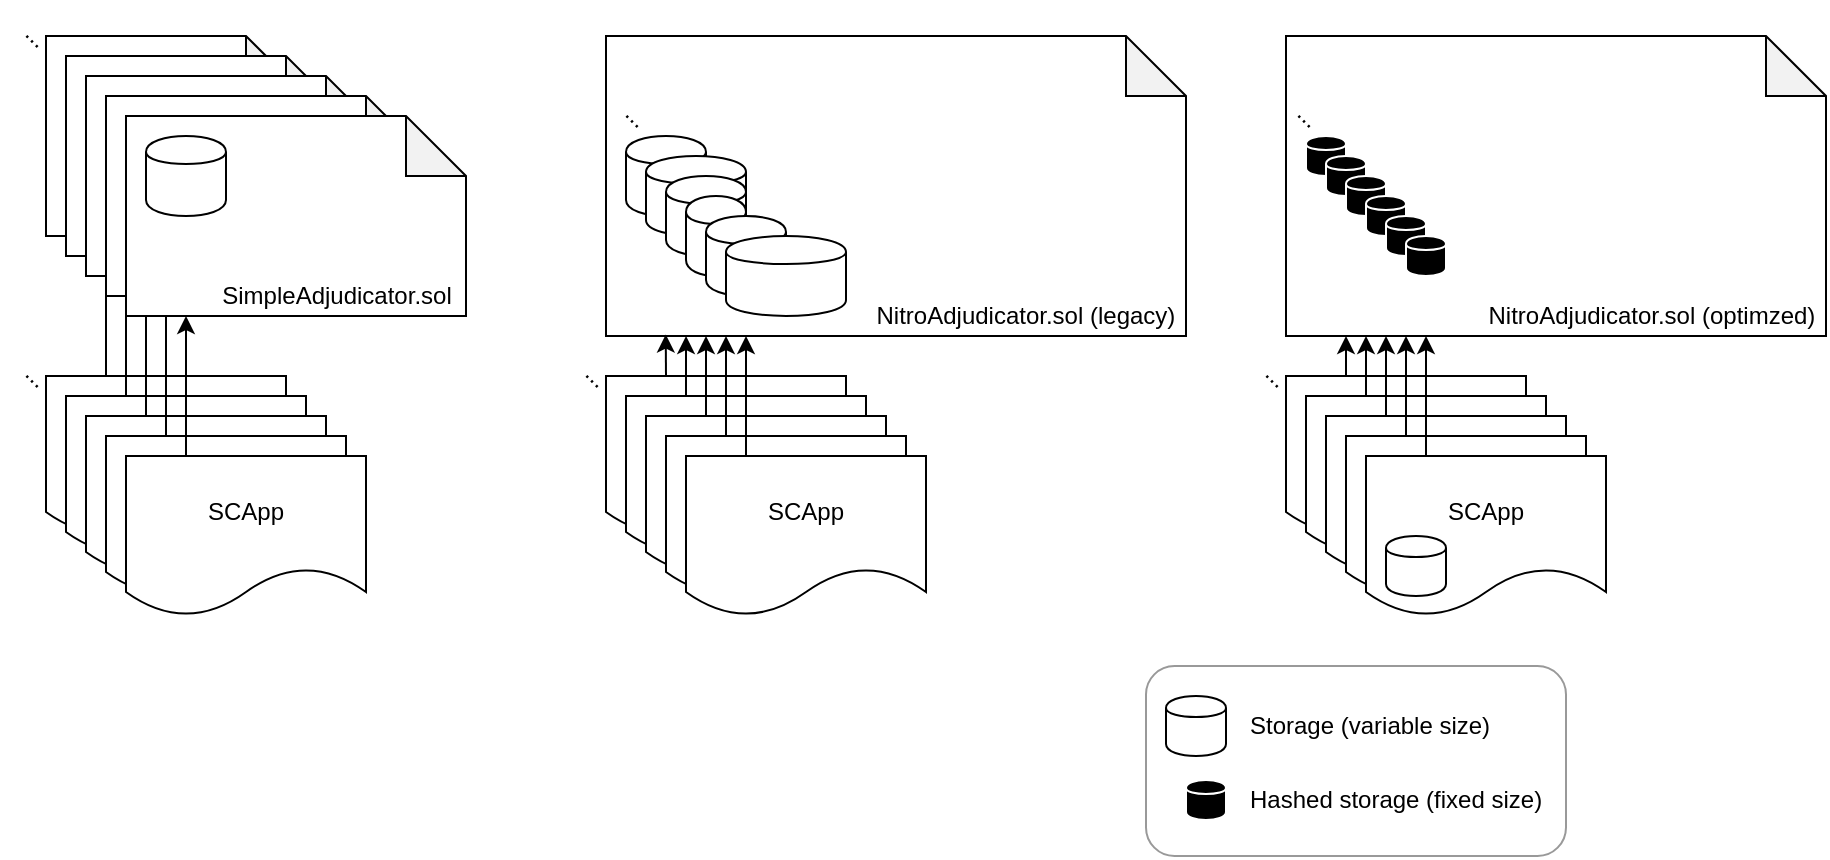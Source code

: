 <mxfile version="12.4.6" type="device"><diagram id="proBH_ECxrK8ScIWbPJa" name="Page-1"><mxGraphModel dx="3206" dy="1297" grid="1" gridSize="10" guides="1" tooltips="1" connect="1" arrows="1" fold="1" page="1" pageScale="1" pageWidth="1169" pageHeight="827" math="0" shadow="0"><root><mxCell id="0"/><mxCell id="1" parent="0"/><mxCell id="wkEUSmh4Drj9-xbI2eUJ-161" value="" style="rounded=1;whiteSpace=wrap;html=1;strokeColor=#999999;fillColor=#FFFFFF;align=left;" vertex="1" parent="1"><mxGeometry x="570" y="335" width="210" height="95" as="geometry"/></mxCell><mxCell id="wkEUSmh4Drj9-xbI2eUJ-144" value="&amp;nbsp;&lt;br&gt;&lt;br&gt;&lt;br&gt;&lt;br&gt;&lt;br&gt;&lt;br&gt;&lt;br&gt;&lt;br&gt;&lt;br&gt;NitroAdjudicator.sol (optimzed)&amp;nbsp;" style="shape=note;whiteSpace=wrap;html=1;backgroundOutline=1;darkOpacity=0.05;align=right;" vertex="1" parent="1"><mxGeometry x="640" y="20" width="270" height="150" as="geometry"/></mxCell><mxCell id="wkEUSmh4Drj9-xbI2eUJ-1" value="" style="shape=note;whiteSpace=wrap;html=1;backgroundOutline=1;darkOpacity=0.05;" vertex="1" parent="1"><mxGeometry x="20" y="20" width="130" height="100" as="geometry"/></mxCell><mxCell id="wkEUSmh4Drj9-xbI2eUJ-7" value="" style="shape=document;whiteSpace=wrap;html=1;boundedLbl=1;" vertex="1" parent="1"><mxGeometry x="20" y="190" width="120" height="80" as="geometry"/></mxCell><mxCell id="wkEUSmh4Drj9-xbI2eUJ-15" value="" style="endArrow=classic;html=1;entryX=0;entryY=1;entryDx=0;entryDy=0;entryPerimeter=0;" edge="1" parent="1"><mxGeometry width="50" height="50" relative="1" as="geometry"><mxPoint x="50" y="190" as="sourcePoint"/><mxPoint x="50" y="120" as="targetPoint"/></mxGeometry></mxCell><mxCell id="wkEUSmh4Drj9-xbI2eUJ-68" value="" style="shape=cylinder;whiteSpace=wrap;html=1;boundedLbl=1;backgroundOutline=1;" vertex="1" parent="1"><mxGeometry x="30" y="70" width="40" height="40" as="geometry"/></mxCell><mxCell id="wkEUSmh4Drj9-xbI2eUJ-69" value="" style="shape=cylinder;whiteSpace=wrap;html=1;boundedLbl=1;backgroundOutline=1;" vertex="1" parent="1"><mxGeometry x="40" y="200" width="20" height="30" as="geometry"/></mxCell><mxCell id="wkEUSmh4Drj9-xbI2eUJ-72" value="&lt;br&gt;&lt;br&gt;&lt;br&gt;&lt;br&gt;&lt;br&gt;&lt;br&gt;&lt;br&gt;&lt;br&gt;&lt;br&gt;NitroAdjudicator.sol (legacy)&amp;nbsp;" style="shape=note;whiteSpace=wrap;html=1;backgroundOutline=1;darkOpacity=0.05;align=right;" vertex="1" parent="1"><mxGeometry x="300" y="20" width="290" height="150" as="geometry"/></mxCell><mxCell id="wkEUSmh4Drj9-xbI2eUJ-73" value="" style="shape=document;whiteSpace=wrap;html=1;boundedLbl=1;" vertex="1" parent="1"><mxGeometry x="300" y="190" width="120" height="80" as="geometry"/></mxCell><mxCell id="wkEUSmh4Drj9-xbI2eUJ-74" value="" style="endArrow=classic;html=1;entryX=0.103;entryY=0.995;entryDx=0;entryDy=0;entryPerimeter=0;" edge="1" parent="1" target="wkEUSmh4Drj9-xbI2eUJ-72"><mxGeometry width="50" height="50" relative="1" as="geometry"><mxPoint x="330" y="190" as="sourcePoint"/><mxPoint x="270" y="160" as="targetPoint"/></mxGeometry></mxCell><mxCell id="wkEUSmh4Drj9-xbI2eUJ-75" value="" style="shape=cylinder;whiteSpace=wrap;html=1;boundedLbl=1;backgroundOutline=1;" vertex="1" parent="1"><mxGeometry x="310" y="70" width="40" height="40" as="geometry"/></mxCell><mxCell id="wkEUSmh4Drj9-xbI2eUJ-76" value="" style="shape=cylinder;whiteSpace=wrap;html=1;boundedLbl=1;backgroundOutline=1;" vertex="1" parent="1"><mxGeometry x="320" y="200" width="20" height="30" as="geometry"/></mxCell><mxCell id="wkEUSmh4Drj9-xbI2eUJ-77" value="" style="shape=note;whiteSpace=wrap;html=1;backgroundOutline=1;darkOpacity=0.05;" vertex="1" parent="1"><mxGeometry x="30" y="30" width="140" height="100" as="geometry"/></mxCell><mxCell id="wkEUSmh4Drj9-xbI2eUJ-78" value="" style="shape=document;whiteSpace=wrap;html=1;boundedLbl=1;" vertex="1" parent="1"><mxGeometry x="30" y="200" width="120" height="80" as="geometry"/></mxCell><mxCell id="wkEUSmh4Drj9-xbI2eUJ-79" value="" style="endArrow=classic;html=1;entryX=0;entryY=1;entryDx=0;entryDy=0;entryPerimeter=0;" edge="1" parent="1"><mxGeometry width="50" height="50" relative="1" as="geometry"><mxPoint x="60" y="200" as="sourcePoint"/><mxPoint x="60" y="130" as="targetPoint"/></mxGeometry></mxCell><mxCell id="wkEUSmh4Drj9-xbI2eUJ-80" value="" style="shape=cylinder;whiteSpace=wrap;html=1;boundedLbl=1;backgroundOutline=1;" vertex="1" parent="1"><mxGeometry x="40" y="80" width="40" height="40" as="geometry"/></mxCell><mxCell id="wkEUSmh4Drj9-xbI2eUJ-81" value="" style="shape=cylinder;whiteSpace=wrap;html=1;boundedLbl=1;backgroundOutline=1;" vertex="1" parent="1"><mxGeometry x="50" y="210" width="20" height="30" as="geometry"/></mxCell><mxCell id="wkEUSmh4Drj9-xbI2eUJ-82" value="" style="shape=note;whiteSpace=wrap;html=1;backgroundOutline=1;darkOpacity=0.05;" vertex="1" parent="1"><mxGeometry x="40" y="40" width="150" height="100" as="geometry"/></mxCell><mxCell id="wkEUSmh4Drj9-xbI2eUJ-83" value="" style="shape=document;whiteSpace=wrap;html=1;boundedLbl=1;" vertex="1" parent="1"><mxGeometry x="40" y="210" width="120" height="80" as="geometry"/></mxCell><mxCell id="wkEUSmh4Drj9-xbI2eUJ-84" value="" style="endArrow=classic;html=1;entryX=0;entryY=1;entryDx=0;entryDy=0;entryPerimeter=0;" edge="1" parent="1"><mxGeometry width="50" height="50" relative="1" as="geometry"><mxPoint x="70" y="210" as="sourcePoint"/><mxPoint x="70" y="140" as="targetPoint"/></mxGeometry></mxCell><mxCell id="wkEUSmh4Drj9-xbI2eUJ-85" value="" style="shape=cylinder;whiteSpace=wrap;html=1;boundedLbl=1;backgroundOutline=1;" vertex="1" parent="1"><mxGeometry x="50" y="90" width="40" height="40" as="geometry"/></mxCell><mxCell id="wkEUSmh4Drj9-xbI2eUJ-86" value="" style="shape=cylinder;whiteSpace=wrap;html=1;boundedLbl=1;backgroundOutline=1;" vertex="1" parent="1"><mxGeometry x="60" y="220" width="20" height="30" as="geometry"/></mxCell><mxCell id="wkEUSmh4Drj9-xbI2eUJ-87" value="" style="shape=note;whiteSpace=wrap;html=1;backgroundOutline=1;darkOpacity=0.05;" vertex="1" parent="1"><mxGeometry x="50" y="50" width="160" height="100" as="geometry"/></mxCell><mxCell id="wkEUSmh4Drj9-xbI2eUJ-88" value="" style="shape=document;whiteSpace=wrap;html=1;boundedLbl=1;" vertex="1" parent="1"><mxGeometry x="50" y="220" width="120" height="80" as="geometry"/></mxCell><mxCell id="wkEUSmh4Drj9-xbI2eUJ-89" value="" style="endArrow=classic;html=1;entryX=0;entryY=1;entryDx=0;entryDy=0;entryPerimeter=0;" edge="1" parent="1"><mxGeometry width="50" height="50" relative="1" as="geometry"><mxPoint x="80" y="220" as="sourcePoint"/><mxPoint x="80" y="150" as="targetPoint"/></mxGeometry></mxCell><mxCell id="wkEUSmh4Drj9-xbI2eUJ-90" value="" style="shape=cylinder;whiteSpace=wrap;html=1;boundedLbl=1;backgroundOutline=1;" vertex="1" parent="1"><mxGeometry x="60" y="100" width="40" height="40" as="geometry"/></mxCell><mxCell id="wkEUSmh4Drj9-xbI2eUJ-91" value="" style="shape=cylinder;whiteSpace=wrap;html=1;boundedLbl=1;backgroundOutline=1;" vertex="1" parent="1"><mxGeometry x="70" y="230" width="20" height="30" as="geometry"/></mxCell><mxCell id="wkEUSmh4Drj9-xbI2eUJ-92" value="" style="shape=note;whiteSpace=wrap;html=1;backgroundOutline=1;darkOpacity=0.05;" vertex="1" parent="1"><mxGeometry x="60" y="60" width="170" height="100" as="geometry"/></mxCell><mxCell id="wkEUSmh4Drj9-xbI2eUJ-93" value="SCApp" style="shape=document;whiteSpace=wrap;html=1;boundedLbl=1;" vertex="1" parent="1"><mxGeometry x="60" y="230" width="120" height="80" as="geometry"/></mxCell><mxCell id="wkEUSmh4Drj9-xbI2eUJ-94" value="" style="endArrow=classic;html=1;entryX=0;entryY=1;entryDx=0;entryDy=0;entryPerimeter=0;" edge="1" parent="1"><mxGeometry width="50" height="50" relative="1" as="geometry"><mxPoint x="90" y="230" as="sourcePoint"/><mxPoint x="90" y="160" as="targetPoint"/></mxGeometry></mxCell><mxCell id="wkEUSmh4Drj9-xbI2eUJ-95" value="" style="shape=cylinder;whiteSpace=wrap;html=1;boundedLbl=1;backgroundOutline=1;" vertex="1" parent="1"><mxGeometry x="70" y="70" width="40" height="40" as="geometry"/></mxCell><mxCell id="wkEUSmh4Drj9-xbI2eUJ-97" value="" style="shape=document;whiteSpace=wrap;html=1;boundedLbl=1;" vertex="1" parent="1"><mxGeometry x="310" y="200" width="120" height="80" as="geometry"/></mxCell><mxCell id="wkEUSmh4Drj9-xbI2eUJ-98" value="" style="endArrow=classic;html=1;entryX=0.138;entryY=1;entryDx=0;entryDy=0;entryPerimeter=0;" edge="1" parent="1" target="wkEUSmh4Drj9-xbI2eUJ-72"><mxGeometry width="50" height="50" relative="1" as="geometry"><mxPoint x="340" y="200" as="sourcePoint"/><mxPoint x="450" y="190" as="targetPoint"/></mxGeometry></mxCell><mxCell id="wkEUSmh4Drj9-xbI2eUJ-99" value="" style="shape=cylinder;whiteSpace=wrap;html=1;boundedLbl=1;backgroundOutline=1;" vertex="1" parent="1"><mxGeometry x="330" y="210" width="20" height="30" as="geometry"/></mxCell><mxCell id="wkEUSmh4Drj9-xbI2eUJ-100" value="" style="shape=document;whiteSpace=wrap;html=1;boundedLbl=1;" vertex="1" parent="1"><mxGeometry x="320" y="210" width="120" height="80" as="geometry"/></mxCell><mxCell id="wkEUSmh4Drj9-xbI2eUJ-101" value="" style="endArrow=classic;html=1;" edge="1" parent="1"><mxGeometry width="50" height="50" relative="1" as="geometry"><mxPoint x="350" y="210" as="sourcePoint"/><mxPoint x="350" y="170" as="targetPoint"/></mxGeometry></mxCell><mxCell id="wkEUSmh4Drj9-xbI2eUJ-102" value="" style="shape=cylinder;whiteSpace=wrap;html=1;boundedLbl=1;backgroundOutline=1;" vertex="1" parent="1"><mxGeometry x="340" y="220" width="20" height="30" as="geometry"/></mxCell><mxCell id="wkEUSmh4Drj9-xbI2eUJ-103" value="" style="shape=document;whiteSpace=wrap;html=1;boundedLbl=1;" vertex="1" parent="1"><mxGeometry x="330" y="220" width="120" height="80" as="geometry"/></mxCell><mxCell id="wkEUSmh4Drj9-xbI2eUJ-104" value="" style="endArrow=classic;html=1;" edge="1" parent="1"><mxGeometry width="50" height="50" relative="1" as="geometry"><mxPoint x="360" y="220" as="sourcePoint"/><mxPoint x="360" y="170" as="targetPoint"/></mxGeometry></mxCell><mxCell id="wkEUSmh4Drj9-xbI2eUJ-105" value="" style="shape=cylinder;whiteSpace=wrap;html=1;boundedLbl=1;backgroundOutline=1;" vertex="1" parent="1"><mxGeometry x="350" y="230" width="20" height="30" as="geometry"/></mxCell><mxCell id="wkEUSmh4Drj9-xbI2eUJ-106" value="SCApp" style="shape=document;whiteSpace=wrap;html=1;boundedLbl=1;" vertex="1" parent="1"><mxGeometry x="340" y="230" width="120" height="80" as="geometry"/></mxCell><mxCell id="wkEUSmh4Drj9-xbI2eUJ-107" value="" style="endArrow=classic;html=1;" edge="1" parent="1"><mxGeometry width="50" height="50" relative="1" as="geometry"><mxPoint x="370" y="230" as="sourcePoint"/><mxPoint x="370" y="170" as="targetPoint"/></mxGeometry></mxCell><mxCell id="wkEUSmh4Drj9-xbI2eUJ-110" value="" style="shape=document;whiteSpace=wrap;html=1;boundedLbl=1;" vertex="1" parent="1"><mxGeometry x="640" y="190" width="120" height="80" as="geometry"/></mxCell><mxCell id="wkEUSmh4Drj9-xbI2eUJ-111" value="" style="endArrow=classic;html=1;" edge="1" parent="1"><mxGeometry width="50" height="50" relative="1" as="geometry"><mxPoint x="670" y="190" as="sourcePoint"/><mxPoint x="670" y="170" as="targetPoint"/></mxGeometry></mxCell><mxCell id="wkEUSmh4Drj9-xbI2eUJ-112" value="" style="shape=cylinder;whiteSpace=wrap;html=1;boundedLbl=1;backgroundOutline=1;fillColor=#000000;strokeColor=#FFFFFF;" vertex="1" parent="1"><mxGeometry x="650" y="70" width="20" height="20" as="geometry"/></mxCell><mxCell id="wkEUSmh4Drj9-xbI2eUJ-113" value="" style="shape=cylinder;whiteSpace=wrap;html=1;boundedLbl=1;backgroundOutline=1;" vertex="1" parent="1"><mxGeometry x="660" y="200" width="20" height="30" as="geometry"/></mxCell><mxCell id="wkEUSmh4Drj9-xbI2eUJ-114" value="" style="shape=document;whiteSpace=wrap;html=1;boundedLbl=1;" vertex="1" parent="1"><mxGeometry x="650" y="200" width="120" height="80" as="geometry"/></mxCell><mxCell id="wkEUSmh4Drj9-xbI2eUJ-115" value="" style="endArrow=classic;html=1;" edge="1" parent="1"><mxGeometry width="50" height="50" relative="1" as="geometry"><mxPoint x="680" y="200" as="sourcePoint"/><mxPoint x="680" y="170" as="targetPoint"/></mxGeometry></mxCell><mxCell id="wkEUSmh4Drj9-xbI2eUJ-116" value="" style="shape=cylinder;whiteSpace=wrap;html=1;boundedLbl=1;backgroundOutline=1;" vertex="1" parent="1"><mxGeometry x="670" y="210" width="20" height="30" as="geometry"/></mxCell><mxCell id="wkEUSmh4Drj9-xbI2eUJ-117" value="" style="shape=document;whiteSpace=wrap;html=1;boundedLbl=1;" vertex="1" parent="1"><mxGeometry x="660" y="210" width="120" height="80" as="geometry"/></mxCell><mxCell id="wkEUSmh4Drj9-xbI2eUJ-118" value="" style="endArrow=classic;html=1;" edge="1" parent="1"><mxGeometry width="50" height="50" relative="1" as="geometry"><mxPoint x="690" y="210" as="sourcePoint"/><mxPoint x="690" y="170" as="targetPoint"/></mxGeometry></mxCell><mxCell id="wkEUSmh4Drj9-xbI2eUJ-119" value="" style="shape=cylinder;whiteSpace=wrap;html=1;boundedLbl=1;backgroundOutline=1;" vertex="1" parent="1"><mxGeometry x="680" y="220" width="20" height="30" as="geometry"/></mxCell><mxCell id="wkEUSmh4Drj9-xbI2eUJ-120" value="" style="shape=document;whiteSpace=wrap;html=1;boundedLbl=1;" vertex="1" parent="1"><mxGeometry x="670" y="220" width="120" height="80" as="geometry"/></mxCell><mxCell id="wkEUSmh4Drj9-xbI2eUJ-121" value="" style="endArrow=classic;html=1;" edge="1" parent="1"><mxGeometry width="50" height="50" relative="1" as="geometry"><mxPoint x="700" y="220" as="sourcePoint"/><mxPoint x="700" y="170" as="targetPoint"/></mxGeometry></mxCell><mxCell id="wkEUSmh4Drj9-xbI2eUJ-122" value="" style="shape=cylinder;whiteSpace=wrap;html=1;boundedLbl=1;backgroundOutline=1;" vertex="1" parent="1"><mxGeometry x="690" y="230" width="20" height="30" as="geometry"/></mxCell><mxCell id="wkEUSmh4Drj9-xbI2eUJ-123" value="SCApp" style="shape=document;whiteSpace=wrap;html=1;boundedLbl=1;" vertex="1" parent="1"><mxGeometry x="680" y="230" width="120" height="80" as="geometry"/></mxCell><mxCell id="wkEUSmh4Drj9-xbI2eUJ-124" value="" style="endArrow=classic;html=1;" edge="1" parent="1"><mxGeometry width="50" height="50" relative="1" as="geometry"><mxPoint x="710" y="230" as="sourcePoint"/><mxPoint x="710" y="170" as="targetPoint"/></mxGeometry></mxCell><mxCell id="wkEUSmh4Drj9-xbI2eUJ-126" value="" style="shape=cylinder;whiteSpace=wrap;html=1;boundedLbl=1;backgroundOutline=1;" vertex="1" parent="1"><mxGeometry x="690" y="270" width="30" height="30" as="geometry"/></mxCell><mxCell id="wkEUSmh4Drj9-xbI2eUJ-127" value="" style="shape=cylinder;whiteSpace=wrap;html=1;boundedLbl=1;backgroundOutline=1;" vertex="1" parent="1"><mxGeometry x="320" y="80" width="50" height="40" as="geometry"/></mxCell><mxCell id="wkEUSmh4Drj9-xbI2eUJ-128" value="" style="shape=cylinder;whiteSpace=wrap;html=1;boundedLbl=1;backgroundOutline=1;" vertex="1" parent="1"><mxGeometry x="330" y="90" width="40" height="40" as="geometry"/></mxCell><mxCell id="wkEUSmh4Drj9-xbI2eUJ-129" value="" style="shape=cylinder;whiteSpace=wrap;html=1;boundedLbl=1;backgroundOutline=1;" vertex="1" parent="1"><mxGeometry x="340" y="100" width="30" height="40" as="geometry"/></mxCell><mxCell id="wkEUSmh4Drj9-xbI2eUJ-130" value="" style="shape=cylinder;whiteSpace=wrap;html=1;boundedLbl=1;backgroundOutline=1;" vertex="1" parent="1"><mxGeometry x="350" y="110" width="40" height="40" as="geometry"/></mxCell><mxCell id="wkEUSmh4Drj9-xbI2eUJ-131" value="" style="shape=cylinder;whiteSpace=wrap;html=1;boundedLbl=1;backgroundOutline=1;" vertex="1" parent="1"><mxGeometry x="360" y="120" width="60" height="40" as="geometry"/></mxCell><mxCell id="wkEUSmh4Drj9-xbI2eUJ-139" value="" style="shape=cylinder;whiteSpace=wrap;html=1;boundedLbl=1;backgroundOutline=1;fillColor=#000000;strokeColor=#FFFFFF;" vertex="1" parent="1"><mxGeometry x="660" y="80" width="20" height="20" as="geometry"/></mxCell><mxCell id="wkEUSmh4Drj9-xbI2eUJ-140" value="" style="shape=cylinder;whiteSpace=wrap;html=1;boundedLbl=1;backgroundOutline=1;fillColor=#000000;strokeColor=#FFFFFF;" vertex="1" parent="1"><mxGeometry x="670" y="90" width="20" height="20" as="geometry"/></mxCell><mxCell id="wkEUSmh4Drj9-xbI2eUJ-141" value="" style="shape=cylinder;whiteSpace=wrap;html=1;boundedLbl=1;backgroundOutline=1;fillColor=#000000;strokeColor=#FFFFFF;" vertex="1" parent="1"><mxGeometry x="680" y="100" width="20" height="20" as="geometry"/></mxCell><mxCell id="wkEUSmh4Drj9-xbI2eUJ-142" value="" style="shape=cylinder;whiteSpace=wrap;html=1;boundedLbl=1;backgroundOutline=1;fillColor=#000000;strokeColor=#FFFFFF;" vertex="1" parent="1"><mxGeometry x="690" y="110" width="20" height="20" as="geometry"/></mxCell><mxCell id="wkEUSmh4Drj9-xbI2eUJ-143" value="" style="shape=cylinder;whiteSpace=wrap;html=1;boundedLbl=1;backgroundOutline=1;fillColor=#000000;strokeColor=#FFFFFF;" vertex="1" parent="1"><mxGeometry x="700" y="120" width="20" height="20" as="geometry"/></mxCell><mxCell id="wkEUSmh4Drj9-xbI2eUJ-147" value="SimpleAdjudicator.sol" style="text;html=1;align=center;verticalAlign=middle;resizable=0;points=[];autosize=1;" vertex="1" parent="1"><mxGeometry x="100" y="140" width="130" height="20" as="geometry"/></mxCell><mxCell id="wkEUSmh4Drj9-xbI2eUJ-148" value="..." style="text;html=1;align=center;verticalAlign=middle;resizable=0;points=[];autosize=1;rotation=45;" vertex="1" parent="1"><mxGeometry x="300" y="50" width="30" height="20" as="geometry"/></mxCell><mxCell id="wkEUSmh4Drj9-xbI2eUJ-149" value="..." style="text;html=1;align=center;verticalAlign=middle;resizable=0;points=[];autosize=1;rotation=45;" vertex="1" parent="1"><mxGeometry x="280" y="180" width="30" height="20" as="geometry"/></mxCell><mxCell id="wkEUSmh4Drj9-xbI2eUJ-150" value="..." style="text;html=1;align=center;verticalAlign=middle;resizable=0;points=[];autosize=1;rotation=45;" vertex="1" parent="1"><mxGeometry y="180" width="30" height="20" as="geometry"/></mxCell><mxCell id="wkEUSmh4Drj9-xbI2eUJ-151" value="..." style="text;html=1;align=center;verticalAlign=middle;resizable=0;points=[];autosize=1;rotation=45;" vertex="1" parent="1"><mxGeometry y="10" width="30" height="20" as="geometry"/></mxCell><mxCell id="wkEUSmh4Drj9-xbI2eUJ-152" value="..." style="text;html=1;align=center;verticalAlign=middle;resizable=0;points=[];autosize=1;rotation=45;" vertex="1" parent="1"><mxGeometry x="636" y="50" width="30" height="20" as="geometry"/></mxCell><mxCell id="wkEUSmh4Drj9-xbI2eUJ-153" value="..." style="text;html=1;align=center;verticalAlign=middle;resizable=0;points=[];autosize=1;rotation=45;" vertex="1" parent="1"><mxGeometry x="620" y="180" width="30" height="20" as="geometry"/></mxCell><mxCell id="wkEUSmh4Drj9-xbI2eUJ-155" value="" style="shape=cylinder;whiteSpace=wrap;html=1;boundedLbl=1;backgroundOutline=1;strokeColor=#FFFFFF;fillColor=#000000;" vertex="1" parent="1"><mxGeometry x="590" y="392" width="20" height="20" as="geometry"/></mxCell><mxCell id="wkEUSmh4Drj9-xbI2eUJ-156" value="Hashed storage (fixed size)" style="text;html=1;align=left;verticalAlign=middle;resizable=0;points=[];autosize=1;" vertex="1" parent="1"><mxGeometry x="620" y="392" width="160" height="20" as="geometry"/></mxCell><mxCell id="wkEUSmh4Drj9-xbI2eUJ-159" value="" style="shape=cylinder;whiteSpace=wrap;html=1;boundedLbl=1;backgroundOutline=1;" vertex="1" parent="1"><mxGeometry x="580" y="350" width="30" height="30" as="geometry"/></mxCell><mxCell id="wkEUSmh4Drj9-xbI2eUJ-160" value="Storage (variable size)" style="text;html=1;align=left;verticalAlign=middle;resizable=0;points=[];autosize=1;" vertex="1" parent="1"><mxGeometry x="620" y="355" width="140" height="20" as="geometry"/></mxCell></root></mxGraphModel></diagram></mxfile>